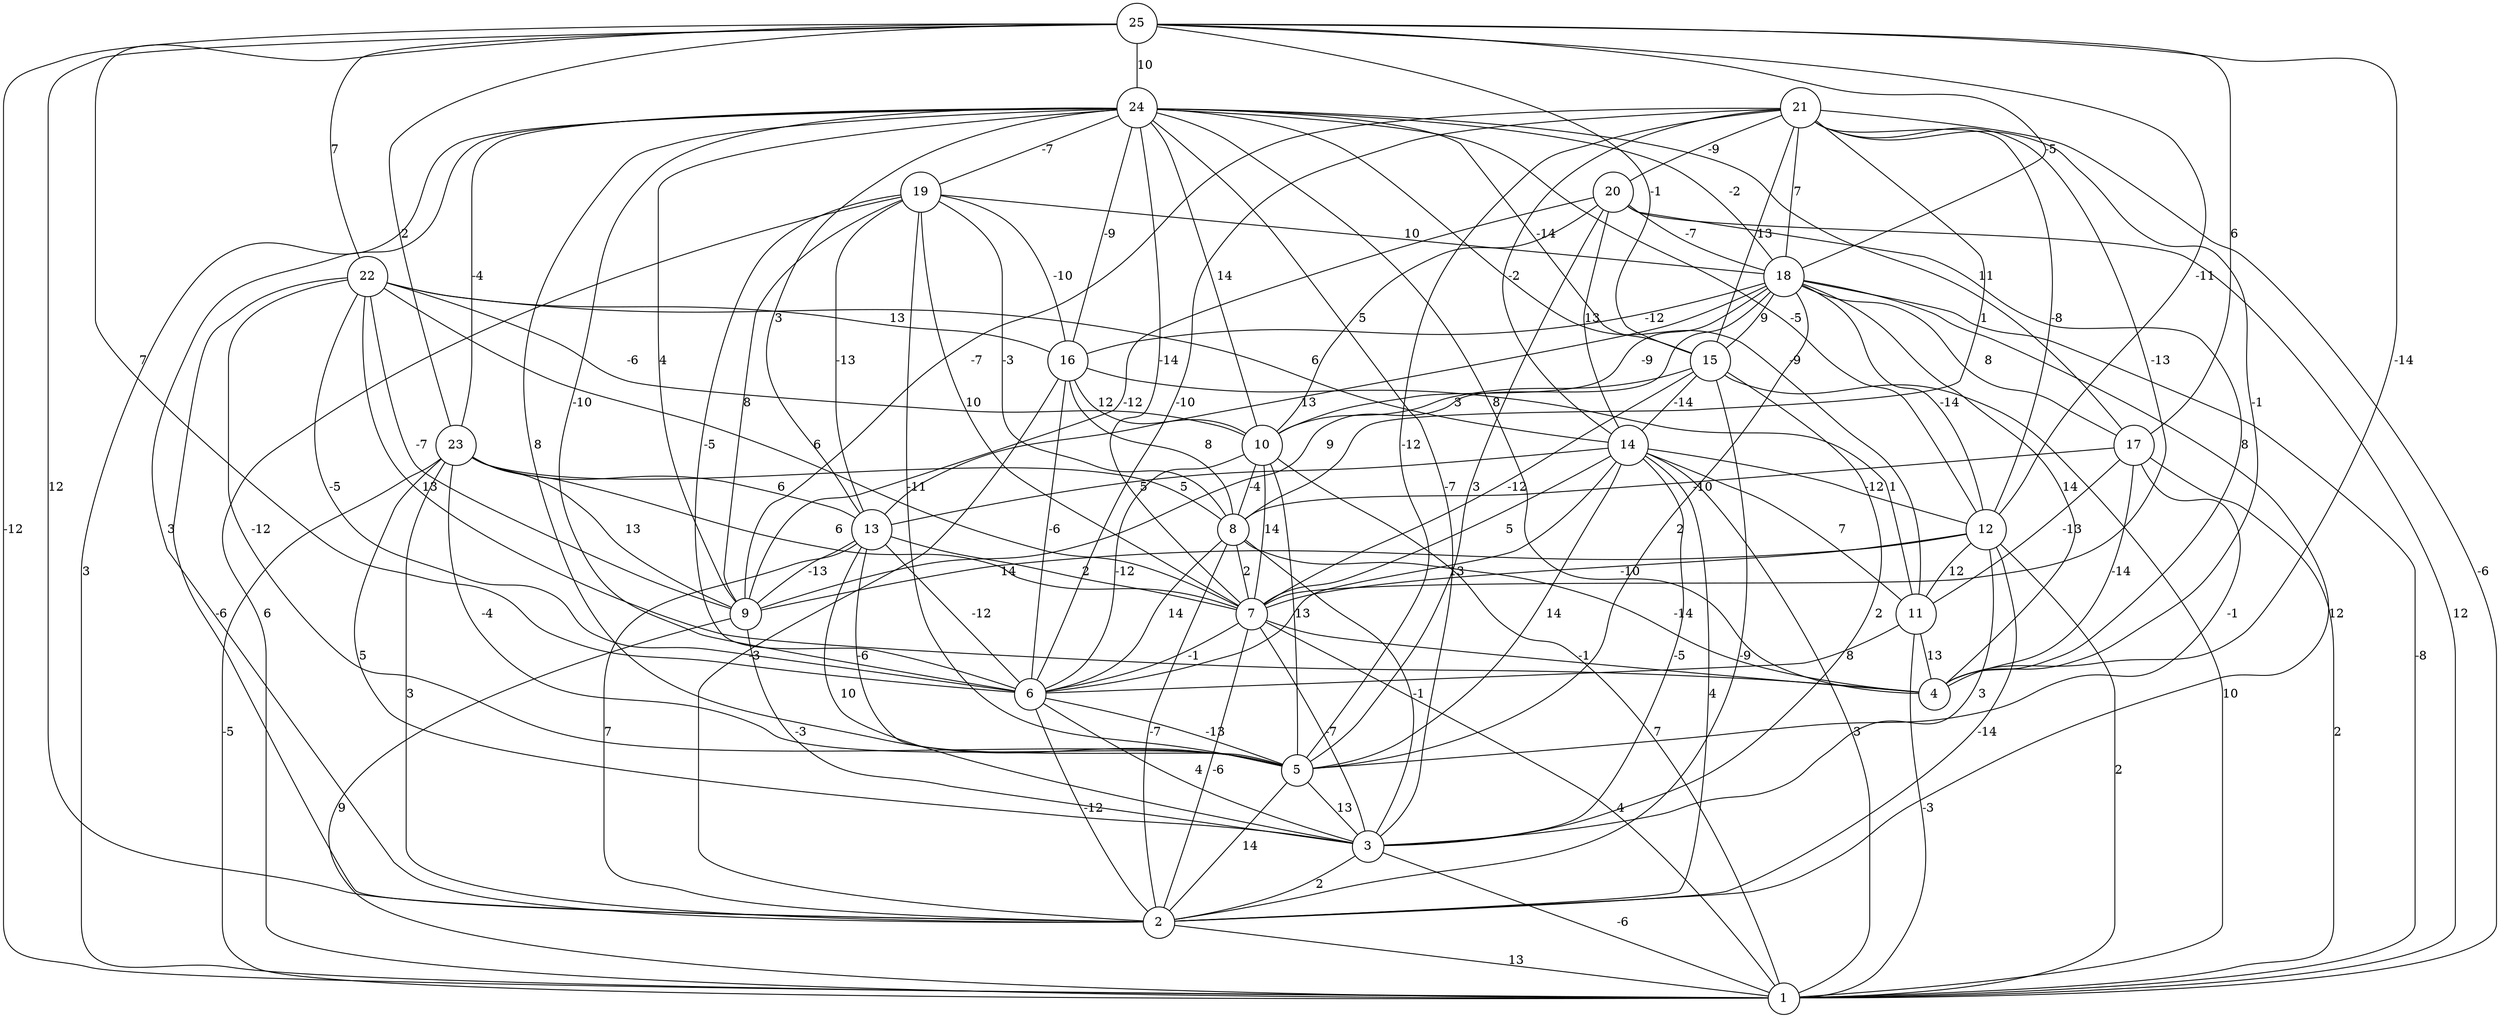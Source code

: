 graph { 
	 fontname="Helvetica,Arial,sans-serif" 
	 node [shape = circle]; 
	 25 -- 1 [label = "-12"];
	 25 -- 2 [label = "12"];
	 25 -- 4 [label = "-14"];
	 25 -- 6 [label = "7"];
	 25 -- 12 [label = "-11"];
	 25 -- 15 [label = "-1"];
	 25 -- 17 [label = "6"];
	 25 -- 18 [label = "-5"];
	 25 -- 22 [label = "7"];
	 25 -- 23 [label = "2"];
	 25 -- 24 [label = "10"];
	 24 -- 1 [label = "3"];
	 24 -- 2 [label = "3"];
	 24 -- 3 [label = "-7"];
	 24 -- 4 [label = "8"];
	 24 -- 5 [label = "8"];
	 24 -- 6 [label = "-10"];
	 24 -- 7 [label = "-14"];
	 24 -- 9 [label = "4"];
	 24 -- 10 [label = "14"];
	 24 -- 11 [label = "-9"];
	 24 -- 12 [label = "-5"];
	 24 -- 13 [label = "3"];
	 24 -- 15 [label = "-14"];
	 24 -- 16 [label = "-9"];
	 24 -- 17 [label = "11"];
	 24 -- 18 [label = "-2"];
	 24 -- 19 [label = "-7"];
	 24 -- 23 [label = "-4"];
	 23 -- 1 [label = "-5"];
	 23 -- 2 [label = "3"];
	 23 -- 3 [label = "5"];
	 23 -- 5 [label = "-4"];
	 23 -- 7 [label = "6"];
	 23 -- 8 [label = "5"];
	 23 -- 9 [label = "13"];
	 23 -- 13 [label = "6"];
	 22 -- 2 [label = "-6"];
	 22 -- 4 [label = "13"];
	 22 -- 5 [label = "-12"];
	 22 -- 6 [label = "-5"];
	 22 -- 7 [label = "6"];
	 22 -- 9 [label = "-7"];
	 22 -- 10 [label = "-6"];
	 22 -- 14 [label = "6"];
	 22 -- 16 [label = "13"];
	 21 -- 1 [label = "-6"];
	 21 -- 4 [label = "-1"];
	 21 -- 5 [label = "-12"];
	 21 -- 6 [label = "-10"];
	 21 -- 7 [label = "-13"];
	 21 -- 8 [label = "1"];
	 21 -- 9 [label = "-7"];
	 21 -- 12 [label = "-8"];
	 21 -- 14 [label = "-2"];
	 21 -- 15 [label = "13"];
	 21 -- 18 [label = "7"];
	 21 -- 20 [label = "-9"];
	 20 -- 1 [label = "12"];
	 20 -- 4 [label = "8"];
	 20 -- 5 [label = "3"];
	 20 -- 9 [label = "-12"];
	 20 -- 10 [label = "5"];
	 20 -- 14 [label = "13"];
	 20 -- 18 [label = "-7"];
	 19 -- 1 [label = "6"];
	 19 -- 5 [label = "-11"];
	 19 -- 6 [label = "-5"];
	 19 -- 7 [label = "10"];
	 19 -- 8 [label = "-3"];
	 19 -- 9 [label = "8"];
	 19 -- 13 [label = "-13"];
	 19 -- 16 [label = "-10"];
	 19 -- 18 [label = "10"];
	 18 -- 1 [label = "-8"];
	 18 -- 2 [label = "12"];
	 18 -- 4 [label = "14"];
	 18 -- 5 [label = "2"];
	 18 -- 9 [label = "9"];
	 18 -- 10 [label = "-9"];
	 18 -- 12 [label = "-14"];
	 18 -- 13 [label = "13"];
	 18 -- 15 [label = "9"];
	 18 -- 16 [label = "-12"];
	 18 -- 17 [label = "8"];
	 17 -- 1 [label = "2"];
	 17 -- 4 [label = "-14"];
	 17 -- 5 [label = "-1"];
	 17 -- 8 [label = "-10"];
	 17 -- 11 [label = "-13"];
	 16 -- 2 [label = "-3"];
	 16 -- 6 [label = "-6"];
	 16 -- 8 [label = "8"];
	 16 -- 10 [label = "12"];
	 16 -- 11 [label = "1"];
	 15 -- 1 [label = "10"];
	 15 -- 2 [label = "-9"];
	 15 -- 3 [label = "2"];
	 15 -- 7 [label = "-12"];
	 15 -- 10 [label = "3"];
	 15 -- 14 [label = "-14"];
	 14 -- 1 [label = "3"];
	 14 -- 2 [label = "4"];
	 14 -- 3 [label = "-5"];
	 14 -- 5 [label = "14"];
	 14 -- 6 [label = "13"];
	 14 -- 7 [label = "5"];
	 14 -- 11 [label = "7"];
	 14 -- 12 [label = "-12"];
	 14 -- 13 [label = "5"];
	 13 -- 2 [label = "7"];
	 13 -- 3 [label = "10"];
	 13 -- 5 [label = "-6"];
	 13 -- 6 [label = "-12"];
	 13 -- 7 [label = "2"];
	 13 -- 9 [label = "-13"];
	 12 -- 1 [label = "2"];
	 12 -- 2 [label = "-14"];
	 12 -- 3 [label = "3"];
	 12 -- 7 [label = "-10"];
	 12 -- 9 [label = "14"];
	 12 -- 11 [label = "12"];
	 11 -- 1 [label = "-3"];
	 11 -- 4 [label = "13"];
	 11 -- 6 [label = "8"];
	 10 -- 1 [label = "7"];
	 10 -- 5 [label = "13"];
	 10 -- 6 [label = "-12"];
	 10 -- 7 [label = "14"];
	 10 -- 8 [label = "-4"];
	 9 -- 1 [label = "9"];
	 9 -- 3 [label = "-3"];
	 8 -- 2 [label = "-7"];
	 8 -- 3 [label = "-1"];
	 8 -- 4 [label = "-14"];
	 8 -- 6 [label = "14"];
	 8 -- 7 [label = "2"];
	 7 -- 1 [label = "4"];
	 7 -- 2 [label = "-6"];
	 7 -- 3 [label = "-7"];
	 7 -- 4 [label = "-1"];
	 7 -- 6 [label = "-1"];
	 6 -- 2 [label = "-12"];
	 6 -- 3 [label = "4"];
	 6 -- 5 [label = "-13"];
	 5 -- 2 [label = "14"];
	 5 -- 3 [label = "13"];
	 3 -- 1 [label = "-6"];
	 3 -- 2 [label = "2"];
	 2 -- 1 [label = "13"];
	 1;
	 2;
	 3;
	 4;
	 5;
	 6;
	 7;
	 8;
	 9;
	 10;
	 11;
	 12;
	 13;
	 14;
	 15;
	 16;
	 17;
	 18;
	 19;
	 20;
	 21;
	 22;
	 23;
	 24;
	 25;
}
